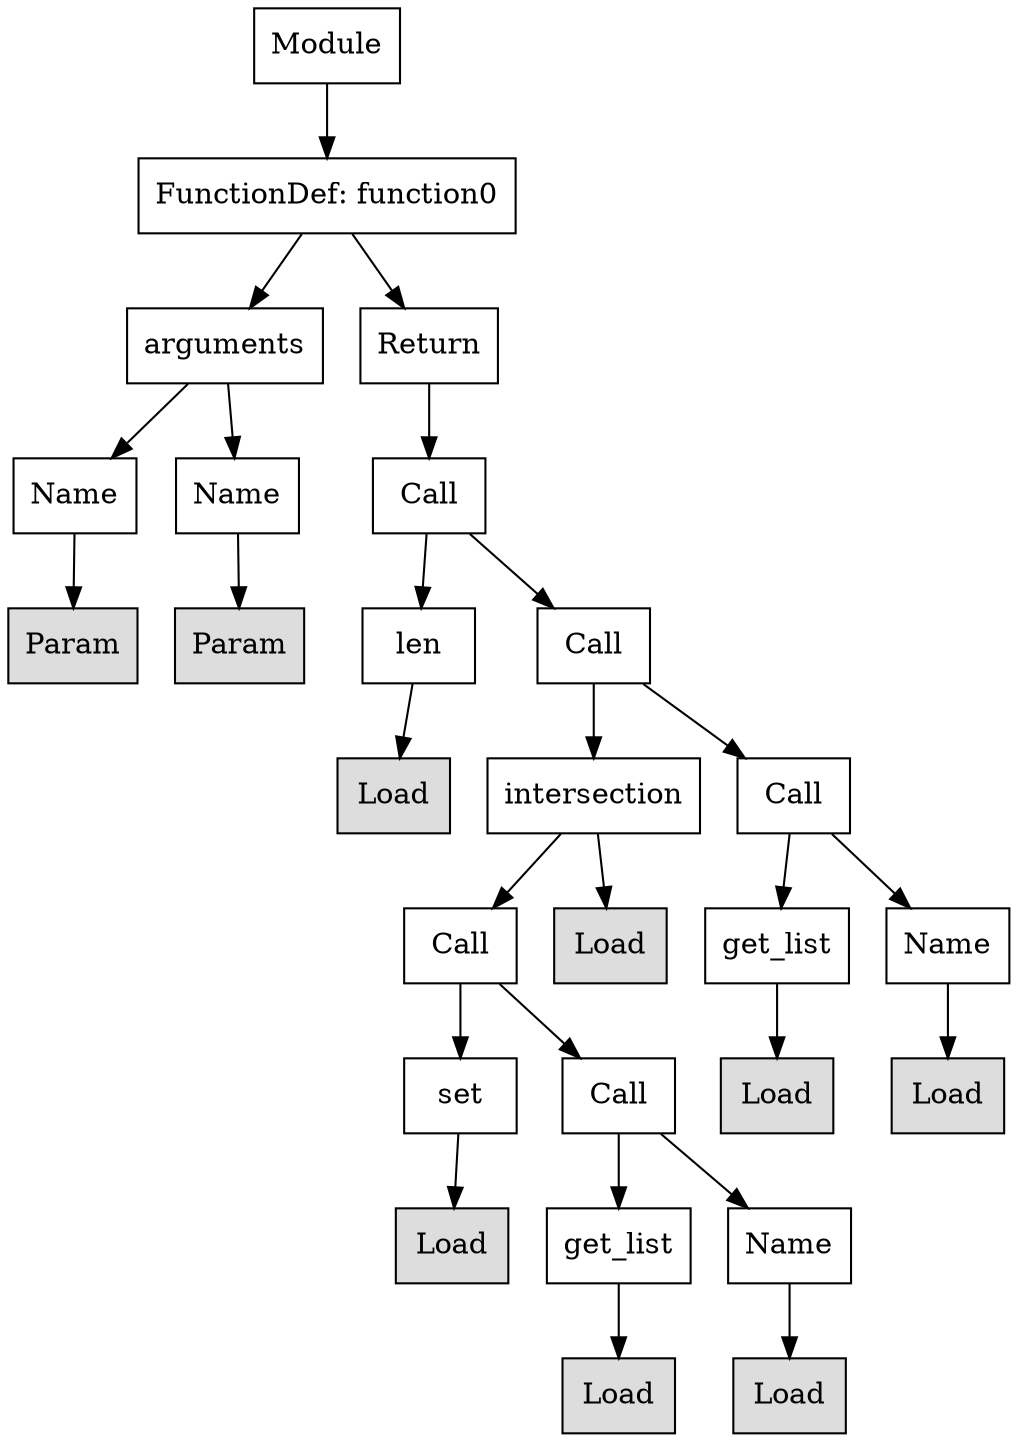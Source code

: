 digraph G {
n0 [shape=rect, label="Module"];
n1 [shape=rect, label="FunctionDef: function0"];
n2 [shape=rect, label="arguments"];
n3 [shape=rect, label="Return"];
n4 [shape=rect, label="Name"];
n5 [shape=rect, label="Name"];
n6 [shape=rect, label="Call"];
n7 [shape=rect, label="Param" style="filled" fillcolor="#dddddd"];
n8 [shape=rect, label="Param" style="filled" fillcolor="#dddddd"];
n9 [shape=rect, label="len"];
n10 [shape=rect, label="Call"];
n11 [shape=rect, label="Load" style="filled" fillcolor="#dddddd"];
n12 [shape=rect, label="intersection"];
n13 [shape=rect, label="Call"];
n14 [shape=rect, label="Call"];
n15 [shape=rect, label="Load" style="filled" fillcolor="#dddddd"];
n16 [shape=rect, label="get_list"];
n17 [shape=rect, label="Name"];
n18 [shape=rect, label="set"];
n19 [shape=rect, label="Call"];
n20 [shape=rect, label="Load" style="filled" fillcolor="#dddddd"];
n21 [shape=rect, label="Load" style="filled" fillcolor="#dddddd"];
n22 [shape=rect, label="Load" style="filled" fillcolor="#dddddd"];
n23 [shape=rect, label="get_list"];
n24 [shape=rect, label="Name"];
n25 [shape=rect, label="Load" style="filled" fillcolor="#dddddd"];
n26 [shape=rect, label="Load" style="filled" fillcolor="#dddddd"];
n0 -> n1;
n1 -> n2;
n1 -> n3;
n2 -> n4;
n2 -> n5;
n3 -> n6;
n4 -> n7;
n5 -> n8;
n6 -> n9;
n6 -> n10;
n9 -> n11;
n10 -> n12;
n10 -> n13;
n12 -> n14;
n12 -> n15;
n13 -> n16;
n13 -> n17;
n14 -> n18;
n14 -> n19;
n16 -> n20;
n17 -> n21;
n18 -> n22;
n19 -> n23;
n19 -> n24;
n23 -> n25;
n24 -> n26;
}
